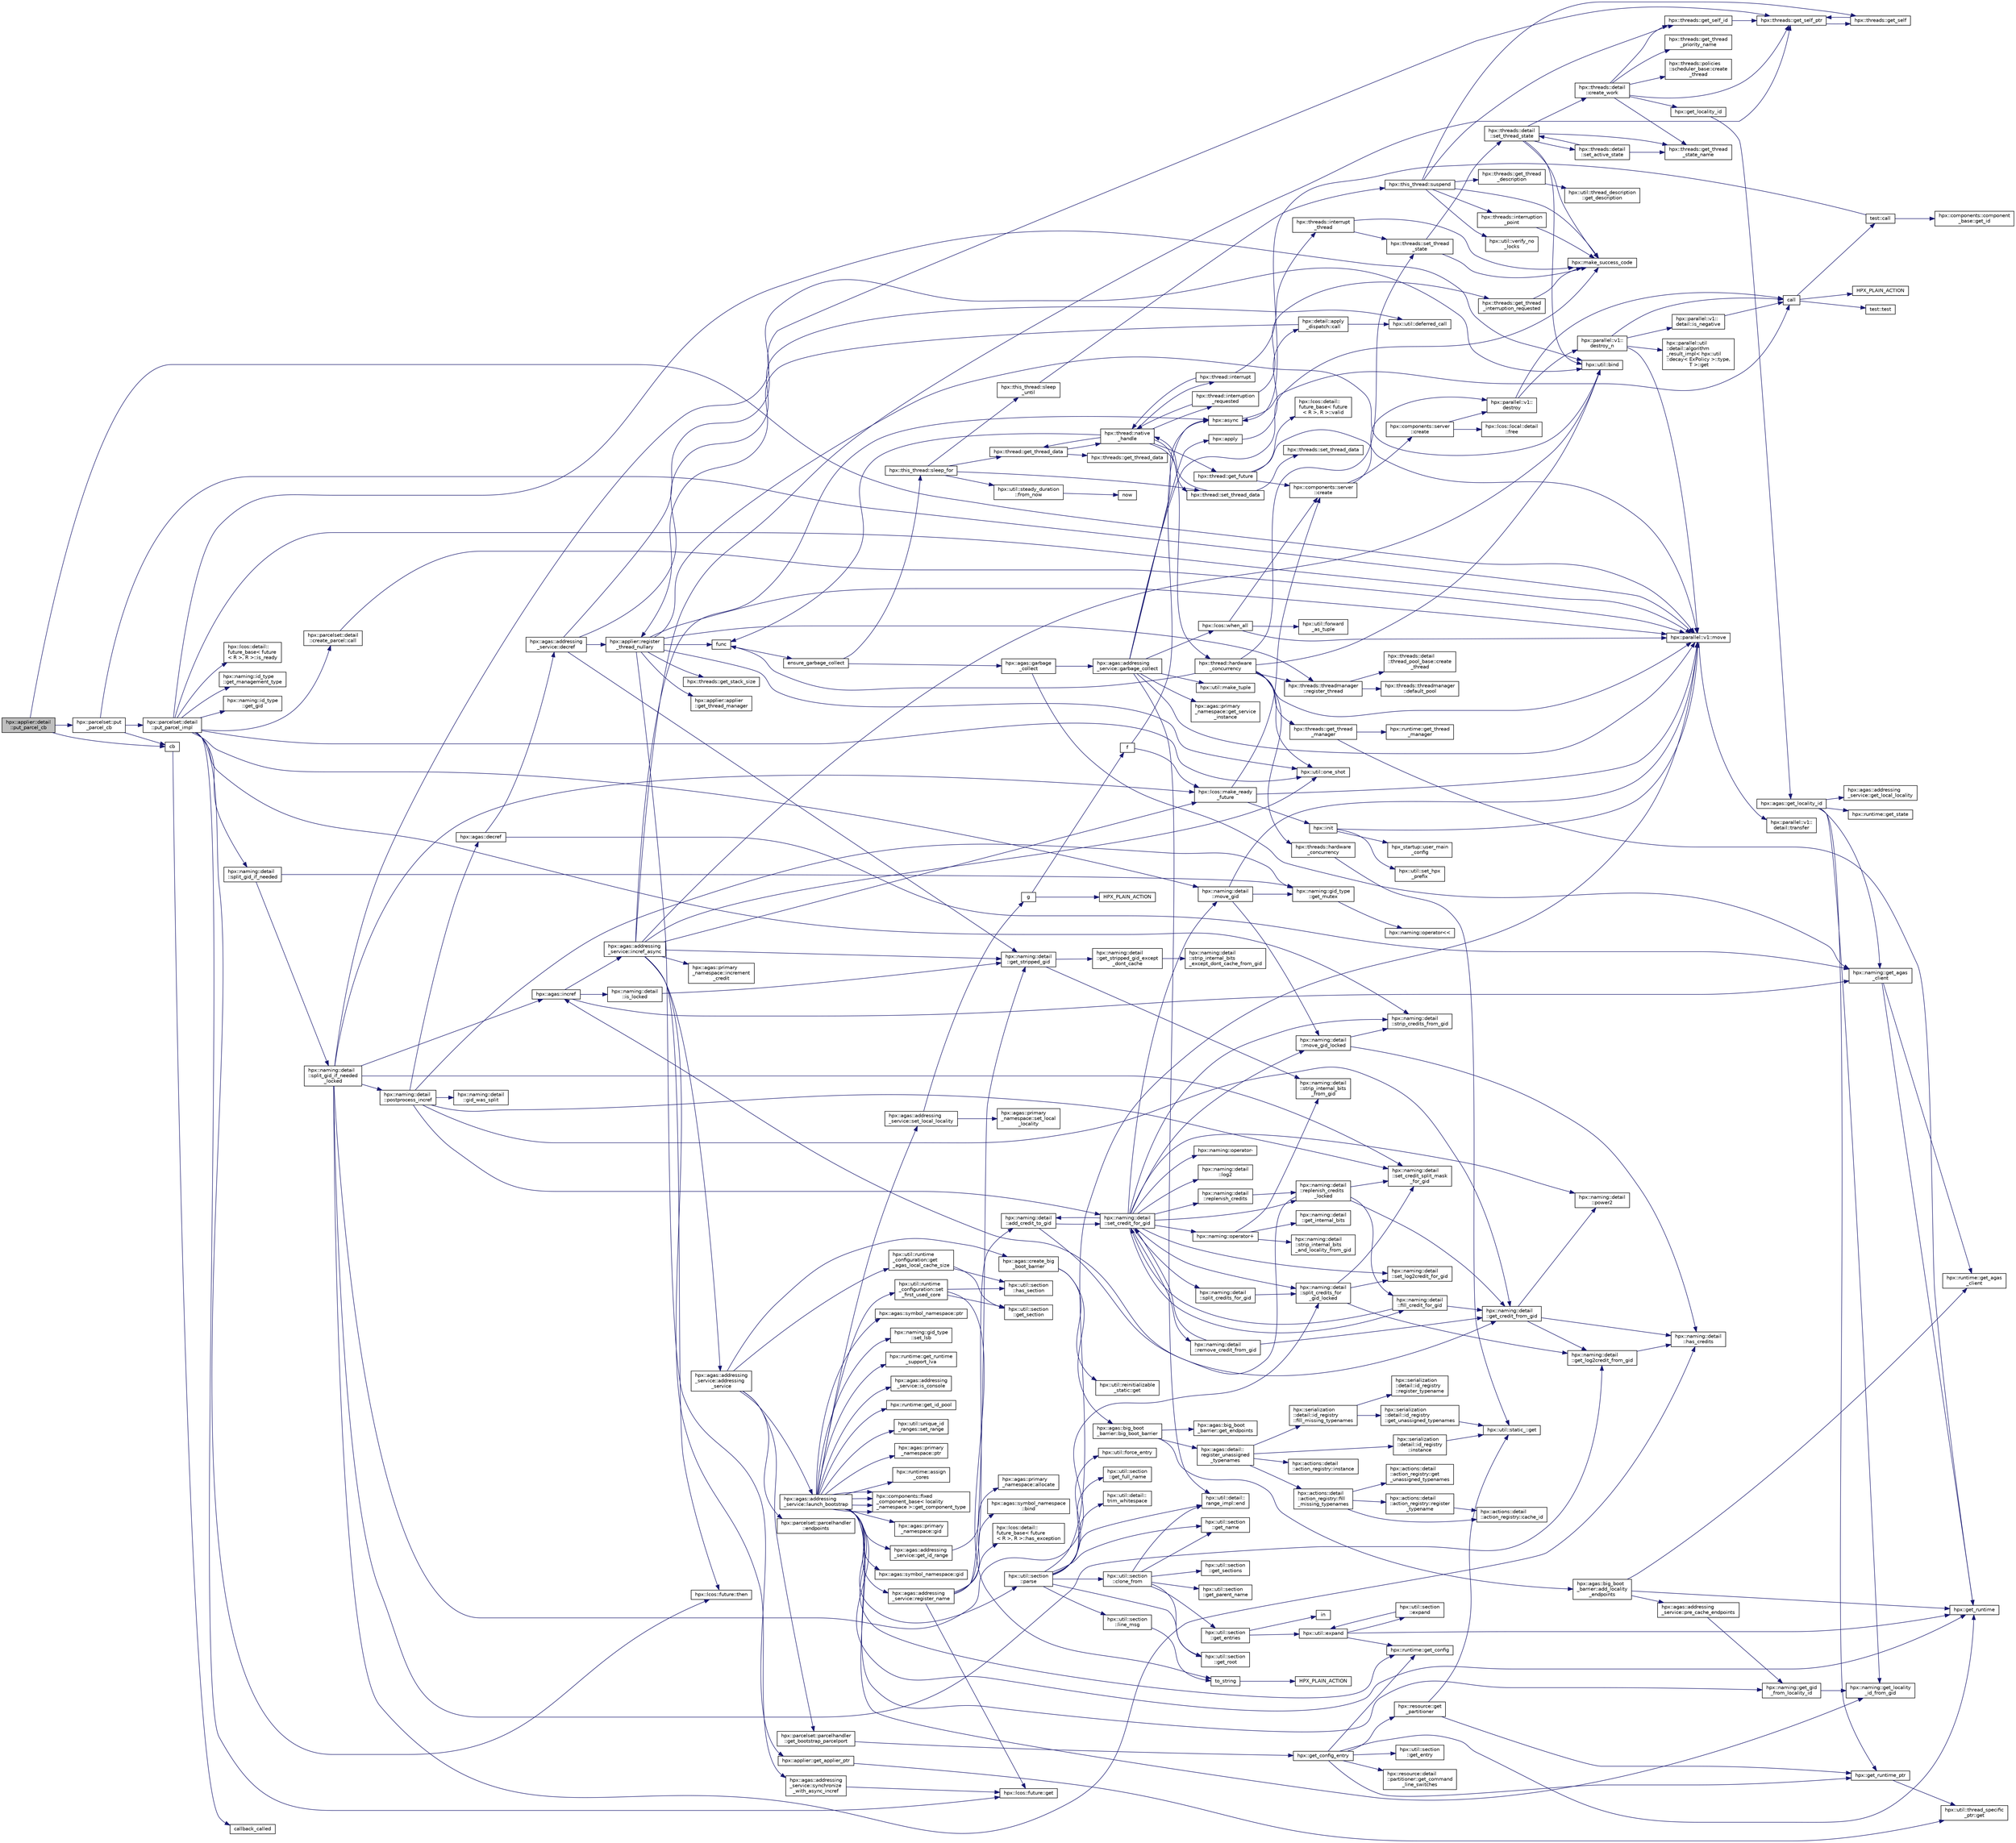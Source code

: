 digraph "hpx::applier::detail::put_parcel_cb"
{
  edge [fontname="Helvetica",fontsize="10",labelfontname="Helvetica",labelfontsize="10"];
  node [fontname="Helvetica",fontsize="10",shape=record];
  rankdir="LR";
  Node733 [label="hpx::applier::detail\l::put_parcel_cb",height=0.2,width=0.4,color="black", fillcolor="grey75", style="filled", fontcolor="black"];
  Node733 -> Node734 [color="midnightblue",fontsize="10",style="solid",fontname="Helvetica"];
  Node734 [label="hpx::parcelset::put\l_parcel_cb",height=0.2,width=0.4,color="black", fillcolor="white", style="filled",URL="$d4/d41/namespacehpx_1_1parcelset.html#a44a60f48094a44cbb7f52b7807dc56ff"];
  Node734 -> Node735 [color="midnightblue",fontsize="10",style="solid",fontname="Helvetica"];
  Node735 [label="hpx::parcelset::detail\l::put_parcel_impl",height=0.2,width=0.4,color="black", fillcolor="white", style="filled",URL="$dc/d4e/namespacehpx_1_1parcelset_1_1detail.html#a0dfe29365976960c7f5db6388e8ce603"];
  Node735 -> Node736 [color="midnightblue",fontsize="10",style="solid",fontname="Helvetica"];
  Node736 [label="hpx::naming::id_type\l::get_management_type",height=0.2,width=0.4,color="black", fillcolor="white", style="filled",URL="$db/dee/structhpx_1_1naming_1_1id__type.html#a84fabf15e9dc17e27f7e58c8a4d05cff"];
  Node735 -> Node737 [color="midnightblue",fontsize="10",style="solid",fontname="Helvetica"];
  Node737 [label="hpx::naming::id_type\l::get_gid",height=0.2,width=0.4,color="black", fillcolor="white", style="filled",URL="$db/dee/structhpx_1_1naming_1_1id__type.html#a0375af42ca6b0ff79e627d91bfae571b"];
  Node735 -> Node738 [color="midnightblue",fontsize="10",style="solid",fontname="Helvetica"];
  Node738 [label="hpx::naming::detail\l::strip_credits_from_gid",height=0.2,width=0.4,color="black", fillcolor="white", style="filled",URL="$d5/d18/namespacehpx_1_1naming_1_1detail.html#a422b12b60e5f7844b224dd68cf8cae8e"];
  Node735 -> Node739 [color="midnightblue",fontsize="10",style="solid",fontname="Helvetica"];
  Node739 [label="hpx::parcelset::detail\l::create_parcel::call",height=0.2,width=0.4,color="black", fillcolor="white", style="filled",URL="$d1/d78/structhpx_1_1parcelset_1_1detail_1_1create__parcel.html#a62b65942f923f68ecf7217b8d48c1157"];
  Node739 -> Node740 [color="midnightblue",fontsize="10",style="solid",fontname="Helvetica"];
  Node740 [label="hpx::parallel::v1::move",height=0.2,width=0.4,color="black", fillcolor="white", style="filled",URL="$db/db9/namespacehpx_1_1parallel_1_1v1.html#aa7c4ede081ce786c9d1eb1adff495cfc"];
  Node740 -> Node741 [color="midnightblue",fontsize="10",style="solid",fontname="Helvetica"];
  Node741 [label="hpx::parallel::v1::\ldetail::transfer",height=0.2,width=0.4,color="black", fillcolor="white", style="filled",URL="$d2/ddd/namespacehpx_1_1parallel_1_1v1_1_1detail.html#ab1b56a05e1885ca7cc7ffa1804dd2f3c"];
  Node735 -> Node740 [color="midnightblue",fontsize="10",style="solid",fontname="Helvetica"];
  Node735 -> Node742 [color="midnightblue",fontsize="10",style="solid",fontname="Helvetica"];
  Node742 [label="hpx::naming::detail\l::move_gid",height=0.2,width=0.4,color="black", fillcolor="white", style="filled",URL="$d5/d18/namespacehpx_1_1naming_1_1detail.html#aade6b5eb4f9361377b0a427cd8bffdca"];
  Node742 -> Node743 [color="midnightblue",fontsize="10",style="solid",fontname="Helvetica"];
  Node743 [label="hpx::naming::gid_type\l::get_mutex",height=0.2,width=0.4,color="black", fillcolor="white", style="filled",URL="$d3/d67/structhpx_1_1naming_1_1gid__type.html#a25f1f7d247b4ec6e77e577400bbbc18f"];
  Node743 -> Node744 [color="midnightblue",fontsize="10",style="solid",fontname="Helvetica"];
  Node744 [label="hpx::naming::operator\<\<",height=0.2,width=0.4,color="black", fillcolor="white", style="filled",URL="$d4/dc9/namespacehpx_1_1naming.html#ad9103d927583be9fcc218e045ad2a6e6"];
  Node742 -> Node745 [color="midnightblue",fontsize="10",style="solid",fontname="Helvetica"];
  Node745 [label="hpx::naming::detail\l::move_gid_locked",height=0.2,width=0.4,color="black", fillcolor="white", style="filled",URL="$d5/d18/namespacehpx_1_1naming_1_1detail.html#ade50f3a7ea7970594a107017d9781f45"];
  Node745 -> Node746 [color="midnightblue",fontsize="10",style="solid",fontname="Helvetica"];
  Node746 [label="hpx::naming::detail\l::has_credits",height=0.2,width=0.4,color="black", fillcolor="white", style="filled",URL="$d5/d18/namespacehpx_1_1naming_1_1detail.html#afb823cf706d95f298c25af22fe39653b"];
  Node745 -> Node738 [color="midnightblue",fontsize="10",style="solid",fontname="Helvetica"];
  Node742 -> Node740 [color="midnightblue",fontsize="10",style="solid",fontname="Helvetica"];
  Node735 -> Node747 [color="midnightblue",fontsize="10",style="solid",fontname="Helvetica"];
  Node747 [label="hpx::naming::detail\l::split_gid_if_needed",height=0.2,width=0.4,color="black", fillcolor="white", style="filled",URL="$d5/d18/namespacehpx_1_1naming_1_1detail.html#a106949fcb9087fb6bdca67d048d6568f"];
  Node747 -> Node743 [color="midnightblue",fontsize="10",style="solid",fontname="Helvetica"];
  Node747 -> Node748 [color="midnightblue",fontsize="10",style="solid",fontname="Helvetica"];
  Node748 [label="hpx::naming::detail\l::split_gid_if_needed\l_locked",height=0.2,width=0.4,color="black", fillcolor="white", style="filled",URL="$d5/d18/namespacehpx_1_1naming_1_1detail.html#a8a41d874bb719f702a76d483293d9d56"];
  Node748 -> Node746 [color="midnightblue",fontsize="10",style="solid",fontname="Helvetica"];
  Node748 -> Node749 [color="midnightblue",fontsize="10",style="solid",fontname="Helvetica"];
  Node749 [label="hpx::naming::detail\l::get_log2credit_from_gid",height=0.2,width=0.4,color="black", fillcolor="white", style="filled",URL="$d5/d18/namespacehpx_1_1naming_1_1detail.html#a65b5a75f9576e0c15d372d20f0ed37d0"];
  Node749 -> Node746 [color="midnightblue",fontsize="10",style="solid",fontname="Helvetica"];
  Node748 -> Node750 [color="midnightblue",fontsize="10",style="solid",fontname="Helvetica"];
  Node750 [label="hpx::naming::detail\l::set_credit_split_mask\l_for_gid",height=0.2,width=0.4,color="black", fillcolor="white", style="filled",URL="$d5/d18/namespacehpx_1_1naming_1_1detail.html#a514fb4fd603d267bd438c27ea2fb1e7d"];
  Node748 -> Node751 [color="midnightblue",fontsize="10",style="solid",fontname="Helvetica"];
  Node751 [label="hpx::agas::incref",height=0.2,width=0.4,color="black", fillcolor="white", style="filled",URL="$dc/d54/namespacehpx_1_1agas.html#aad81d2ea721c1a5692e243ef07bf164f"];
  Node751 -> Node752 [color="midnightblue",fontsize="10",style="solid",fontname="Helvetica"];
  Node752 [label="hpx::naming::detail\l::is_locked",height=0.2,width=0.4,color="black", fillcolor="white", style="filled",URL="$d5/d18/namespacehpx_1_1naming_1_1detail.html#a721ab5a11bd11a37b0c905ea3fe0a6d7"];
  Node752 -> Node753 [color="midnightblue",fontsize="10",style="solid",fontname="Helvetica"];
  Node753 [label="hpx::naming::detail\l::get_stripped_gid",height=0.2,width=0.4,color="black", fillcolor="white", style="filled",URL="$d5/d18/namespacehpx_1_1naming_1_1detail.html#ad3a849cb7ebd5dccf9aefadccc21dd89"];
  Node753 -> Node754 [color="midnightblue",fontsize="10",style="solid",fontname="Helvetica"];
  Node754 [label="hpx::naming::detail\l::strip_internal_bits\l_from_gid",height=0.2,width=0.4,color="black", fillcolor="white", style="filled",URL="$d5/d18/namespacehpx_1_1naming_1_1detail.html#a95cca4d4bc82a9da3e804b225b03dfaf"];
  Node753 -> Node755 [color="midnightblue",fontsize="10",style="solid",fontname="Helvetica"];
  Node755 [label="hpx::naming::detail\l::get_stripped_gid_except\l_dont_cache",height=0.2,width=0.4,color="black", fillcolor="white", style="filled",URL="$d5/d18/namespacehpx_1_1naming_1_1detail.html#a1ab848588112d0f7fac377a15692c9cc"];
  Node755 -> Node756 [color="midnightblue",fontsize="10",style="solid",fontname="Helvetica"];
  Node756 [label="hpx::naming::detail\l::strip_internal_bits\l_except_dont_cache_from_gid",height=0.2,width=0.4,color="black", fillcolor="white", style="filled",URL="$d5/d18/namespacehpx_1_1naming_1_1detail.html#aabeb51a92376c6bfb9cf31bf9ff0c4cc"];
  Node751 -> Node757 [color="midnightblue",fontsize="10",style="solid",fontname="Helvetica"];
  Node757 [label="hpx::naming::get_agas\l_client",height=0.2,width=0.4,color="black", fillcolor="white", style="filled",URL="$d4/dc9/namespacehpx_1_1naming.html#a0408fffd5d34b620712a801b0ae3b032"];
  Node757 -> Node758 [color="midnightblue",fontsize="10",style="solid",fontname="Helvetica"];
  Node758 [label="hpx::get_runtime",height=0.2,width=0.4,color="black", fillcolor="white", style="filled",URL="$d8/d83/namespacehpx.html#aef902cc6c7dd3b9fbadf34d1e850a070"];
  Node757 -> Node759 [color="midnightblue",fontsize="10",style="solid",fontname="Helvetica"];
  Node759 [label="hpx::runtime::get_agas\l_client",height=0.2,width=0.4,color="black", fillcolor="white", style="filled",URL="$d0/d7b/classhpx_1_1runtime.html#aeb5dddd30d6b9861669af8ad44d1a96a"];
  Node751 -> Node760 [color="midnightblue",fontsize="10",style="solid",fontname="Helvetica"];
  Node760 [label="hpx::agas::addressing\l_service::incref_async",height=0.2,width=0.4,color="black", fillcolor="white", style="filled",URL="$db/d58/structhpx_1_1agas_1_1addressing__service.html#adae9df2634cf648f129f203c3678c1c1",tooltip="Increment the global reference count for the given id. "];
  Node760 -> Node753 [color="midnightblue",fontsize="10",style="solid",fontname="Helvetica"];
  Node760 -> Node761 [color="midnightblue",fontsize="10",style="solid",fontname="Helvetica"];
  Node761 [label="hpx::threads::get_self_ptr",height=0.2,width=0.4,color="black", fillcolor="white", style="filled",URL="$d7/d28/namespacehpx_1_1threads.html#a22877ae347ad884cde3a51397dad6c53"];
  Node761 -> Node762 [color="midnightblue",fontsize="10",style="solid",fontname="Helvetica"];
  Node762 [label="hpx::threads::get_self",height=0.2,width=0.4,color="black", fillcolor="white", style="filled",URL="$d7/d28/namespacehpx_1_1threads.html#a07daf4d6d29233f20d66d41ab7b5b8e8"];
  Node762 -> Node761 [color="midnightblue",fontsize="10",style="solid",fontname="Helvetica"];
  Node760 -> Node763 [color="midnightblue",fontsize="10",style="solid",fontname="Helvetica"];
  Node763 [label="hpx::agas::addressing\l_service::addressing\l_service",height=0.2,width=0.4,color="black", fillcolor="white", style="filled",URL="$db/d58/structhpx_1_1agas_1_1addressing__service.html#a4cd885b12c530009f44f7372c197d54f"];
  Node763 -> Node764 [color="midnightblue",fontsize="10",style="solid",fontname="Helvetica"];
  Node764 [label="hpx::util::runtime\l_configuration::get\l_agas_local_cache_size",height=0.2,width=0.4,color="black", fillcolor="white", style="filled",URL="$d8/d70/classhpx_1_1util_1_1runtime__configuration.html#a5fc409d10bc5e063fde7992fb2d8eefe"];
  Node764 -> Node765 [color="midnightblue",fontsize="10",style="solid",fontname="Helvetica"];
  Node765 [label="hpx::util::section\l::has_section",height=0.2,width=0.4,color="black", fillcolor="white", style="filled",URL="$dd/de4/classhpx_1_1util_1_1section.html#a2ef0091925e5c2e3fda235bff644cdb4"];
  Node764 -> Node766 [color="midnightblue",fontsize="10",style="solid",fontname="Helvetica"];
  Node766 [label="hpx::util::section\l::get_section",height=0.2,width=0.4,color="black", fillcolor="white", style="filled",URL="$dd/de4/classhpx_1_1util_1_1section.html#a3506cc01fb5453b2176f4747352c5517"];
  Node763 -> Node767 [color="midnightblue",fontsize="10",style="solid",fontname="Helvetica"];
  Node767 [label="hpx::parcelset::parcelhandler\l::get_bootstrap_parcelport",height=0.2,width=0.4,color="black", fillcolor="white", style="filled",URL="$d4/d2f/classhpx_1_1parcelset_1_1parcelhandler.html#aac412291f000080f2496f288b97b7859"];
  Node767 -> Node768 [color="midnightblue",fontsize="10",style="solid",fontname="Helvetica"];
  Node768 [label="hpx::get_config_entry",height=0.2,width=0.4,color="black", fillcolor="white", style="filled",URL="$d8/d83/namespacehpx.html#a097240e6744bc8905f708932da401835",tooltip="Retrieve the string value of a configuration entry given by key. "];
  Node768 -> Node769 [color="midnightblue",fontsize="10",style="solid",fontname="Helvetica"];
  Node769 [label="hpx::get_runtime_ptr",height=0.2,width=0.4,color="black", fillcolor="white", style="filled",URL="$d8/d83/namespacehpx.html#af29daf2bb3e01b4d6495a1742b6cce64"];
  Node769 -> Node770 [color="midnightblue",fontsize="10",style="solid",fontname="Helvetica"];
  Node770 [label="hpx::util::thread_specific\l_ptr::get",height=0.2,width=0.4,color="black", fillcolor="white", style="filled",URL="$d4/d4c/structhpx_1_1util_1_1thread__specific__ptr.html#a3b27d8520710478aa41d1f74206bdba9"];
  Node768 -> Node758 [color="midnightblue",fontsize="10",style="solid",fontname="Helvetica"];
  Node768 -> Node771 [color="midnightblue",fontsize="10",style="solid",fontname="Helvetica"];
  Node771 [label="hpx::runtime::get_config",height=0.2,width=0.4,color="black", fillcolor="white", style="filled",URL="$d0/d7b/classhpx_1_1runtime.html#a0bfe0241e54b1fe1dd4ec181d944de43",tooltip="access configuration information "];
  Node768 -> Node772 [color="midnightblue",fontsize="10",style="solid",fontname="Helvetica"];
  Node772 [label="hpx::util::section\l::get_entry",height=0.2,width=0.4,color="black", fillcolor="white", style="filled",URL="$dd/de4/classhpx_1_1util_1_1section.html#a02ac2ca2a4490347405dec03df46af88"];
  Node768 -> Node773 [color="midnightblue",fontsize="10",style="solid",fontname="Helvetica"];
  Node773 [label="hpx::resource::get\l_partitioner",height=0.2,width=0.4,color="black", fillcolor="white", style="filled",URL="$dd/da5/namespacehpx_1_1resource.html#af91354c369d9a22a00581d6b6da7d0ee"];
  Node773 -> Node774 [color="midnightblue",fontsize="10",style="solid",fontname="Helvetica"];
  Node774 [label="hpx::util::static_::get",height=0.2,width=0.4,color="black", fillcolor="white", style="filled",URL="$d3/dbb/structhpx_1_1util_1_1static__.html#a2967c633948a3bf17a3b5405ef5a8318"];
  Node773 -> Node769 [color="midnightblue",fontsize="10",style="solid",fontname="Helvetica"];
  Node768 -> Node775 [color="midnightblue",fontsize="10",style="solid",fontname="Helvetica"];
  Node775 [label="hpx::resource::detail\l::partitioner::get_command\l_line_switches",height=0.2,width=0.4,color="black", fillcolor="white", style="filled",URL="$d0/dab/classhpx_1_1resource_1_1detail_1_1partitioner.html#a16fe01dd59b2c89bd556788b5713522e"];
  Node763 -> Node776 [color="midnightblue",fontsize="10",style="solid",fontname="Helvetica"];
  Node776 [label="hpx::agas::create_big\l_boot_barrier",height=0.2,width=0.4,color="black", fillcolor="white", style="filled",URL="$dc/d54/namespacehpx_1_1agas.html#a272f64deb448ea9613501a5b3458a57f"];
  Node776 -> Node777 [color="midnightblue",fontsize="10",style="solid",fontname="Helvetica"];
  Node777 [label="hpx::util::reinitializable\l_static::get",height=0.2,width=0.4,color="black", fillcolor="white", style="filled",URL="$d2/db7/structhpx_1_1util_1_1reinitializable__static.html#a2c616d22a193ed9d3b0b58d4203b3809"];
  Node776 -> Node778 [color="midnightblue",fontsize="10",style="solid",fontname="Helvetica"];
  Node778 [label="hpx::agas::big_boot\l_barrier::big_boot_barrier",height=0.2,width=0.4,color="black", fillcolor="white", style="filled",URL="$d8/db6/structhpx_1_1agas_1_1big__boot__barrier.html#ab00f39b77e1ae054dddeab796ac49a07"];
  Node778 -> Node779 [color="midnightblue",fontsize="10",style="solid",fontname="Helvetica"];
  Node779 [label="hpx::agas::detail::\lregister_unassigned\l_typenames",height=0.2,width=0.4,color="black", fillcolor="white", style="filled",URL="$dd/dd0/namespacehpx_1_1agas_1_1detail.html#a69a4d9fbe321b26f2eeeacaae98c05bb"];
  Node779 -> Node780 [color="midnightblue",fontsize="10",style="solid",fontname="Helvetica"];
  Node780 [label="hpx::serialization\l::detail::id_registry\l::instance",height=0.2,width=0.4,color="black", fillcolor="white", style="filled",URL="$dc/d9a/classhpx_1_1serialization_1_1detail_1_1id__registry.html#ab5118609f28337b2a71e7ac63399a2dc"];
  Node780 -> Node774 [color="midnightblue",fontsize="10",style="solid",fontname="Helvetica"];
  Node779 -> Node781 [color="midnightblue",fontsize="10",style="solid",fontname="Helvetica"];
  Node781 [label="hpx::serialization\l::detail::id_registry\l::fill_missing_typenames",height=0.2,width=0.4,color="black", fillcolor="white", style="filled",URL="$dc/d9a/classhpx_1_1serialization_1_1detail_1_1id__registry.html#a80cd98a900de5a5347cf51ab710ed1be"];
  Node781 -> Node782 [color="midnightblue",fontsize="10",style="solid",fontname="Helvetica"];
  Node782 [label="hpx::serialization\l::detail::id_registry\l::get_unassigned_typenames",height=0.2,width=0.4,color="black", fillcolor="white", style="filled",URL="$dc/d9a/classhpx_1_1serialization_1_1detail_1_1id__registry.html#a667f38001517e0031e3421b1f6719baf"];
  Node782 -> Node774 [color="midnightblue",fontsize="10",style="solid",fontname="Helvetica"];
  Node781 -> Node783 [color="midnightblue",fontsize="10",style="solid",fontname="Helvetica"];
  Node783 [label="hpx::serialization\l::detail::id_registry\l::register_typename",height=0.2,width=0.4,color="black", fillcolor="white", style="filled",URL="$dc/d9a/classhpx_1_1serialization_1_1detail_1_1id__registry.html#a3ecf46288bd104ca800605842a269fd6"];
  Node779 -> Node784 [color="midnightblue",fontsize="10",style="solid",fontname="Helvetica"];
  Node784 [label="hpx::actions::detail\l::action_registry::instance",height=0.2,width=0.4,color="black", fillcolor="white", style="filled",URL="$d6/d07/structhpx_1_1actions_1_1detail_1_1action__registry.html#a4d8a8074f8a91fdc5a62e8067ef6472c"];
  Node779 -> Node785 [color="midnightblue",fontsize="10",style="solid",fontname="Helvetica"];
  Node785 [label="hpx::actions::detail\l::action_registry::fill\l_missing_typenames",height=0.2,width=0.4,color="black", fillcolor="white", style="filled",URL="$d6/d07/structhpx_1_1actions_1_1detail_1_1action__registry.html#ad0b2659af6636d76d4b39d64eac81e3c"];
  Node785 -> Node786 [color="midnightblue",fontsize="10",style="solid",fontname="Helvetica"];
  Node786 [label="hpx::actions::detail\l::action_registry::get\l_unassigned_typenames",height=0.2,width=0.4,color="black", fillcolor="white", style="filled",URL="$d6/d07/structhpx_1_1actions_1_1detail_1_1action__registry.html#a5216619c74ba5ee2d7a82626fe3f42cd"];
  Node785 -> Node787 [color="midnightblue",fontsize="10",style="solid",fontname="Helvetica"];
  Node787 [label="hpx::actions::detail\l::action_registry::register\l_typename",height=0.2,width=0.4,color="black", fillcolor="white", style="filled",URL="$d6/d07/structhpx_1_1actions_1_1detail_1_1action__registry.html#a7352d14b8ad4d97a880c8ff247f0e04a"];
  Node787 -> Node788 [color="midnightblue",fontsize="10",style="solid",fontname="Helvetica"];
  Node788 [label="hpx::actions::detail\l::action_registry::cache_id",height=0.2,width=0.4,color="black", fillcolor="white", style="filled",URL="$d6/d07/structhpx_1_1actions_1_1detail_1_1action__registry.html#a241539d91aa05a0cb41e6949b4f7ffb6"];
  Node785 -> Node788 [color="midnightblue",fontsize="10",style="solid",fontname="Helvetica"];
  Node778 -> Node789 [color="midnightblue",fontsize="10",style="solid",fontname="Helvetica"];
  Node789 [label="hpx::agas::big_boot\l_barrier::add_locality\l_endpoints",height=0.2,width=0.4,color="black", fillcolor="white", style="filled",URL="$d8/db6/structhpx_1_1agas_1_1big__boot__barrier.html#aedb4d5066f5ee188b4b2e7476bde8f35"];
  Node789 -> Node758 [color="midnightblue",fontsize="10",style="solid",fontname="Helvetica"];
  Node789 -> Node759 [color="midnightblue",fontsize="10",style="solid",fontname="Helvetica"];
  Node789 -> Node790 [color="midnightblue",fontsize="10",style="solid",fontname="Helvetica"];
  Node790 [label="hpx::agas::addressing\l_service::pre_cache_endpoints",height=0.2,width=0.4,color="black", fillcolor="white", style="filled",URL="$db/d58/structhpx_1_1agas_1_1addressing__service.html#a9384e7f70c49705ea11e55718c144ee4"];
  Node790 -> Node791 [color="midnightblue",fontsize="10",style="solid",fontname="Helvetica"];
  Node791 [label="hpx::naming::get_gid\l_from_locality_id",height=0.2,width=0.4,color="black", fillcolor="white", style="filled",URL="$d4/dc9/namespacehpx_1_1naming.html#ae50a3ecdb5854b6a25a556ebc9830541"];
  Node791 -> Node792 [color="midnightblue",fontsize="10",style="solid",fontname="Helvetica"];
  Node792 [label="hpx::naming::get_locality\l_id_from_gid",height=0.2,width=0.4,color="black", fillcolor="white", style="filled",URL="$d4/dc9/namespacehpx_1_1naming.html#a7fd43037784560bd04fda9b49e33529f"];
  Node778 -> Node793 [color="midnightblue",fontsize="10",style="solid",fontname="Helvetica"];
  Node793 [label="hpx::agas::big_boot\l_barrier::get_endpoints",height=0.2,width=0.4,color="black", fillcolor="white", style="filled",URL="$d8/db6/structhpx_1_1agas_1_1big__boot__barrier.html#a019606b912a47e77062cd7de28adb428"];
  Node763 -> Node794 [color="midnightblue",fontsize="10",style="solid",fontname="Helvetica"];
  Node794 [label="hpx::parcelset::parcelhandler\l::endpoints",height=0.2,width=0.4,color="black", fillcolor="white", style="filled",URL="$d4/d2f/classhpx_1_1parcelset_1_1parcelhandler.html#a7a79973ee047c9a655e7517b89d78558",tooltip="return the endpoints associated with this parcelhandler "];
  Node763 -> Node795 [color="midnightblue",fontsize="10",style="solid",fontname="Helvetica"];
  Node795 [label="hpx::agas::addressing\l_service::launch_bootstrap",height=0.2,width=0.4,color="black", fillcolor="white", style="filled",URL="$db/d58/structhpx_1_1agas_1_1addressing__service.html#a664380be3597d3ca31677b2ae5800e76"];
  Node795 -> Node796 [color="midnightblue",fontsize="10",style="solid",fontname="Helvetica"];
  Node796 [label="hpx::agas::primary\l_namespace::ptr",height=0.2,width=0.4,color="black", fillcolor="white", style="filled",URL="$d1/d43/structhpx_1_1agas_1_1primary__namespace.html#a977601f2c79f10b3aef3db56fb3aad0d"];
  Node795 -> Node758 [color="midnightblue",fontsize="10",style="solid",fontname="Helvetica"];
  Node795 -> Node791 [color="midnightblue",fontsize="10",style="solid",fontname="Helvetica"];
  Node795 -> Node797 [color="midnightblue",fontsize="10",style="solid",fontname="Helvetica"];
  Node797 [label="hpx::agas::addressing\l_service::set_local_locality",height=0.2,width=0.4,color="black", fillcolor="white", style="filled",URL="$db/d58/structhpx_1_1agas_1_1addressing__service.html#a262a9982f31caacd5c605b643f2cc081"];
  Node797 -> Node798 [color="midnightblue",fontsize="10",style="solid",fontname="Helvetica"];
  Node798 [label="g",height=0.2,width=0.4,color="black", fillcolor="white", style="filled",URL="$da/d17/cxx11__noexcept_8cpp.html#a96f5ebe659f57f5faa7343c54f8ea39a"];
  Node798 -> Node799 [color="midnightblue",fontsize="10",style="solid",fontname="Helvetica"];
  Node799 [label="f",height=0.2,width=0.4,color="black", fillcolor="white", style="filled",URL="$d4/d13/async__unwrap__1037_8cpp.html#a02a6b0b4f77af9f69a841dc8262b0cd0"];
  Node799 -> Node800 [color="midnightblue",fontsize="10",style="solid",fontname="Helvetica"];
  Node800 [label="hpx::async",height=0.2,width=0.4,color="black", fillcolor="white", style="filled",URL="$d8/d83/namespacehpx.html#acb7d8e37b73b823956ce144f9a57eaa4"];
  Node800 -> Node801 [color="midnightblue",fontsize="10",style="solid",fontname="Helvetica"];
  Node801 [label="call",height=0.2,width=0.4,color="black", fillcolor="white", style="filled",URL="$d2/d67/promise__1620_8cpp.html#a58357f0b82bc761e1d0b9091ed563a70"];
  Node801 -> Node802 [color="midnightblue",fontsize="10",style="solid",fontname="Helvetica"];
  Node802 [label="test::test",height=0.2,width=0.4,color="black", fillcolor="white", style="filled",URL="$d8/d89/structtest.html#ab42d5ece712d716b04cb3f686f297a26"];
  Node801 -> Node803 [color="midnightblue",fontsize="10",style="solid",fontname="Helvetica"];
  Node803 [label="HPX_PLAIN_ACTION",height=0.2,width=0.4,color="black", fillcolor="white", style="filled",URL="$d2/d67/promise__1620_8cpp.html#ab96aab827a4b1fcaf66cfe0ba83fef23"];
  Node801 -> Node804 [color="midnightblue",fontsize="10",style="solid",fontname="Helvetica"];
  Node804 [label="test::call",height=0.2,width=0.4,color="black", fillcolor="white", style="filled",URL="$d8/d89/structtest.html#aeb29e7ed6518b9426ccf1344c52620ae"];
  Node804 -> Node800 [color="midnightblue",fontsize="10",style="solid",fontname="Helvetica"];
  Node804 -> Node805 [color="midnightblue",fontsize="10",style="solid",fontname="Helvetica"];
  Node805 [label="hpx::components::component\l_base::get_id",height=0.2,width=0.4,color="black", fillcolor="white", style="filled",URL="$d2/de6/classhpx_1_1components_1_1component__base.html#a4c8fd93514039bdf01c48d66d82b19cd"];
  Node799 -> Node806 [color="midnightblue",fontsize="10",style="solid",fontname="Helvetica"];
  Node806 [label="hpx::lcos::make_ready\l_future",height=0.2,width=0.4,color="black", fillcolor="white", style="filled",URL="$d2/dc9/namespacehpx_1_1lcos.html#a42997564ddfde91d475b8a2cea8f53e4"];
  Node806 -> Node807 [color="midnightblue",fontsize="10",style="solid",fontname="Helvetica"];
  Node807 [label="hpx::init",height=0.2,width=0.4,color="black", fillcolor="white", style="filled",URL="$d8/d83/namespacehpx.html#a3c694ea960b47c56b33351ba16e3d76b",tooltip="Main entry point for launching the HPX runtime system. "];
  Node807 -> Node808 [color="midnightblue",fontsize="10",style="solid",fontname="Helvetica"];
  Node808 [label="hpx::util::set_hpx\l_prefix",height=0.2,width=0.4,color="black", fillcolor="white", style="filled",URL="$df/dad/namespacehpx_1_1util.html#ae40a23c1ba0a48d9304dcf717a95793e"];
  Node807 -> Node809 [color="midnightblue",fontsize="10",style="solid",fontname="Helvetica"];
  Node809 [label="hpx_startup::user_main\l_config",height=0.2,width=0.4,color="black", fillcolor="white", style="filled",URL="$d3/dd2/namespacehpx__startup.html#aaac571d88bd3912a4225a23eb3261637"];
  Node807 -> Node740 [color="midnightblue",fontsize="10",style="solid",fontname="Helvetica"];
  Node806 -> Node810 [color="midnightblue",fontsize="10",style="solid",fontname="Helvetica"];
  Node810 [label="hpx::components::server\l::create",height=0.2,width=0.4,color="black", fillcolor="white", style="filled",URL="$d2/da2/namespacehpx_1_1components_1_1server.html#ac776c89f3d68ceb910e8cee9fa937ab4",tooltip="Create arrays of components using their default constructor. "];
  Node810 -> Node811 [color="midnightblue",fontsize="10",style="solid",fontname="Helvetica"];
  Node811 [label="hpx::components::server\l::create",height=0.2,width=0.4,color="black", fillcolor="white", style="filled",URL="$d2/da2/namespacehpx_1_1components_1_1server.html#a77d26de181c97b444565e230577981bd"];
  Node811 -> Node812 [color="midnightblue",fontsize="10",style="solid",fontname="Helvetica"];
  Node812 [label="hpx::lcos::local::detail\l::free",height=0.2,width=0.4,color="black", fillcolor="white", style="filled",URL="$d4/dcb/namespacehpx_1_1lcos_1_1local_1_1detail.html#a55a940f019734e9bb045dc123cd80e48"];
  Node811 -> Node813 [color="midnightblue",fontsize="10",style="solid",fontname="Helvetica"];
  Node813 [label="hpx::parallel::v1::\ldestroy",height=0.2,width=0.4,color="black", fillcolor="white", style="filled",URL="$db/db9/namespacehpx_1_1parallel_1_1v1.html#acf303558375048e8a7cc9a2c2e09477f"];
  Node813 -> Node801 [color="midnightblue",fontsize="10",style="solid",fontname="Helvetica"];
  Node813 -> Node814 [color="midnightblue",fontsize="10",style="solid",fontname="Helvetica"];
  Node814 [label="hpx::parallel::v1::\ldestroy_n",height=0.2,width=0.4,color="black", fillcolor="white", style="filled",URL="$db/db9/namespacehpx_1_1parallel_1_1v1.html#a71d0691132a300690163f5636bcd5bd3"];
  Node814 -> Node815 [color="midnightblue",fontsize="10",style="solid",fontname="Helvetica"];
  Node815 [label="hpx::parallel::v1::\ldetail::is_negative",height=0.2,width=0.4,color="black", fillcolor="white", style="filled",URL="$d2/ddd/namespacehpx_1_1parallel_1_1v1_1_1detail.html#adf2e40fc4b20ad0fd442ee3118a4d527"];
  Node815 -> Node801 [color="midnightblue",fontsize="10",style="solid",fontname="Helvetica"];
  Node814 -> Node816 [color="midnightblue",fontsize="10",style="solid",fontname="Helvetica"];
  Node816 [label="hpx::parallel::util\l::detail::algorithm\l_result_impl\< hpx::util\l::decay\< ExPolicy \>::type,\l T \>::get",height=0.2,width=0.4,color="black", fillcolor="white", style="filled",URL="$d2/d42/structhpx_1_1parallel_1_1util_1_1detail_1_1algorithm__result__impl.html#ab5b051e8ec74eff5e0e62fd63f5d377e"];
  Node814 -> Node740 [color="midnightblue",fontsize="10",style="solid",fontname="Helvetica"];
  Node814 -> Node801 [color="midnightblue",fontsize="10",style="solid",fontname="Helvetica"];
  Node810 -> Node813 [color="midnightblue",fontsize="10",style="solid",fontname="Helvetica"];
  Node806 -> Node740 [color="midnightblue",fontsize="10",style="solid",fontname="Helvetica"];
  Node798 -> Node817 [color="midnightblue",fontsize="10",style="solid",fontname="Helvetica"];
  Node817 [label="HPX_PLAIN_ACTION",height=0.2,width=0.4,color="black", fillcolor="white", style="filled",URL="$d4/d13/async__unwrap__1037_8cpp.html#ab5991a65409f0229f564e4935bd7b979"];
  Node797 -> Node818 [color="midnightblue",fontsize="10",style="solid",fontname="Helvetica"];
  Node818 [label="hpx::agas::primary\l_namespace::set_local\l_locality",height=0.2,width=0.4,color="black", fillcolor="white", style="filled",URL="$d1/d43/structhpx_1_1agas_1_1primary__namespace.html#aef9509edfa957ff39e62a2963e7307a9"];
  Node795 -> Node819 [color="midnightblue",fontsize="10",style="solid",fontname="Helvetica"];
  Node819 [label="hpx::runtime::assign\l_cores",height=0.2,width=0.4,color="black", fillcolor="white", style="filled",URL="$d0/d7b/classhpx_1_1runtime.html#ad18888b79a4c00c211acb866abf8c750"];
  Node795 -> Node771 [color="midnightblue",fontsize="10",style="solid",fontname="Helvetica"];
  Node795 -> Node820 [color="midnightblue",fontsize="10",style="solid",fontname="Helvetica"];
  Node820 [label="hpx::util::runtime\l_configuration::set\l_first_used_core",height=0.2,width=0.4,color="black", fillcolor="white", style="filled",URL="$d8/d70/classhpx_1_1util_1_1runtime__configuration.html#af1c585ee36a9c0503a013faaa08ad398"];
  Node820 -> Node765 [color="midnightblue",fontsize="10",style="solid",fontname="Helvetica"];
  Node820 -> Node766 [color="midnightblue",fontsize="10",style="solid",fontname="Helvetica"];
  Node820 -> Node821 [color="midnightblue",fontsize="10",style="solid",fontname="Helvetica"];
  Node821 [label="to_string",height=0.2,width=0.4,color="black", fillcolor="white", style="filled",URL="$d4/d2c/make__continuation__1615_8cpp.html#acbdae3e81403e1ffc527c18dc1cd51dd"];
  Node821 -> Node822 [color="midnightblue",fontsize="10",style="solid",fontname="Helvetica"];
  Node822 [label="HPX_PLAIN_ACTION",height=0.2,width=0.4,color="black", fillcolor="white", style="filled",URL="$d4/d2c/make__continuation__1615_8cpp.html#a8b2f8a7c58b490fcb1260f36bac46541"];
  Node795 -> Node823 [color="midnightblue",fontsize="10",style="solid",fontname="Helvetica"];
  Node823 [label="hpx::components::fixed\l_component_base\< locality\l_namespace \>::get_component_type",height=0.2,width=0.4,color="black", fillcolor="white", style="filled",URL="$df/dfd/classhpx_1_1components_1_1fixed__component__base.html#aa87dbc5aad4f2ee3f9b8f62c6981a8c2"];
  Node795 -> Node824 [color="midnightblue",fontsize="10",style="solid",fontname="Helvetica"];
  Node824 [label="hpx::agas::primary\l_namespace::gid",height=0.2,width=0.4,color="black", fillcolor="white", style="filled",URL="$d1/d43/structhpx_1_1agas_1_1primary__namespace.html#ab38b0457e706d37af52f1535877a5bfd"];
  Node795 -> Node823 [color="midnightblue",fontsize="10",style="solid",fontname="Helvetica"];
  Node795 -> Node823 [color="midnightblue",fontsize="10",style="solid",fontname="Helvetica"];
  Node795 -> Node825 [color="midnightblue",fontsize="10",style="solid",fontname="Helvetica"];
  Node825 [label="hpx::agas::symbol_namespace::gid",height=0.2,width=0.4,color="black", fillcolor="white", style="filled",URL="$dd/d5e/structhpx_1_1agas_1_1symbol__namespace.html#a4b63b0ff1b7963554cbf5b8073529d53"];
  Node795 -> Node823 [color="midnightblue",fontsize="10",style="solid",fontname="Helvetica"];
  Node795 -> Node826 [color="midnightblue",fontsize="10",style="solid",fontname="Helvetica"];
  Node826 [label="hpx::agas::symbol_namespace::ptr",height=0.2,width=0.4,color="black", fillcolor="white", style="filled",URL="$dd/d5e/structhpx_1_1agas_1_1symbol__namespace.html#a67e372d006c4c3a2a3d09640c51ccff4"];
  Node795 -> Node827 [color="midnightblue",fontsize="10",style="solid",fontname="Helvetica"];
  Node827 [label="hpx::util::section\l::parse",height=0.2,width=0.4,color="black", fillcolor="white", style="filled",URL="$dd/de4/classhpx_1_1util_1_1section.html#ace8045f12ef654c88b68a2dfb0788cbd"];
  Node827 -> Node828 [color="midnightblue",fontsize="10",style="solid",fontname="Helvetica"];
  Node828 [label="hpx::util::detail::\lrange_impl::end",height=0.2,width=0.4,color="black", fillcolor="white", style="filled",URL="$d4/d4a/namespacehpx_1_1util_1_1detail_1_1range__impl.html#afb2ea48b0902f52ee4d8b764807b4316"];
  Node827 -> Node829 [color="midnightblue",fontsize="10",style="solid",fontname="Helvetica"];
  Node829 [label="hpx::util::detail::\ltrim_whitespace",height=0.2,width=0.4,color="black", fillcolor="white", style="filled",URL="$d2/d8e/namespacehpx_1_1util_1_1detail.html#a349c290c57fa761e4e914aafa0023bef"];
  Node827 -> Node830 [color="midnightblue",fontsize="10",style="solid",fontname="Helvetica"];
  Node830 [label="hpx::util::section\l::line_msg",height=0.2,width=0.4,color="black", fillcolor="white", style="filled",URL="$dd/de4/classhpx_1_1util_1_1section.html#afcaf894b8e854536369e648038878185"];
  Node830 -> Node821 [color="midnightblue",fontsize="10",style="solid",fontname="Helvetica"];
  Node827 -> Node831 [color="midnightblue",fontsize="10",style="solid",fontname="Helvetica"];
  Node831 [label="hpx::util::force_entry",height=0.2,width=0.4,color="black", fillcolor="white", style="filled",URL="$df/dad/namespacehpx_1_1util.html#a36f05768f2fe4d204964258716634913"];
  Node827 -> Node832 [color="midnightblue",fontsize="10",style="solid",fontname="Helvetica"];
  Node832 [label="hpx::util::section\l::get_full_name",height=0.2,width=0.4,color="black", fillcolor="white", style="filled",URL="$dd/de4/classhpx_1_1util_1_1section.html#a23dfffaedaa34d9c8273410af900cbff"];
  Node827 -> Node833 [color="midnightblue",fontsize="10",style="solid",fontname="Helvetica"];
  Node833 [label="hpx::util::section\l::clone_from",height=0.2,width=0.4,color="black", fillcolor="white", style="filled",URL="$dd/de4/classhpx_1_1util_1_1section.html#ac563c9cfea4ab359e599357ab775e835"];
  Node833 -> Node834 [color="midnightblue",fontsize="10",style="solid",fontname="Helvetica"];
  Node834 [label="hpx::util::section\l::get_parent_name",height=0.2,width=0.4,color="black", fillcolor="white", style="filled",URL="$dd/de4/classhpx_1_1util_1_1section.html#ad103bdfb0f1d7b70a9d7a93948adc30b"];
  Node833 -> Node835 [color="midnightblue",fontsize="10",style="solid",fontname="Helvetica"];
  Node835 [label="hpx::util::section\l::get_name",height=0.2,width=0.4,color="black", fillcolor="white", style="filled",URL="$dd/de4/classhpx_1_1util_1_1section.html#afbd1ab5fee15d3956ef7fba8f1966e02"];
  Node833 -> Node836 [color="midnightblue",fontsize="10",style="solid",fontname="Helvetica"];
  Node836 [label="hpx::util::section\l::get_entries",height=0.2,width=0.4,color="black", fillcolor="white", style="filled",URL="$dd/de4/classhpx_1_1util_1_1section.html#a2947f576b972863e45bbcf97a14c720e"];
  Node836 -> Node837 [color="midnightblue",fontsize="10",style="solid",fontname="Helvetica"];
  Node837 [label="hpx::util::expand",height=0.2,width=0.4,color="black", fillcolor="white", style="filled",URL="$df/dad/namespacehpx_1_1util.html#ac476e97ca5c1dec44106cb68a534ea22"];
  Node837 -> Node758 [color="midnightblue",fontsize="10",style="solid",fontname="Helvetica"];
  Node837 -> Node771 [color="midnightblue",fontsize="10",style="solid",fontname="Helvetica"];
  Node837 -> Node838 [color="midnightblue",fontsize="10",style="solid",fontname="Helvetica"];
  Node838 [label="hpx::util::section\l::expand",height=0.2,width=0.4,color="black", fillcolor="white", style="filled",URL="$dd/de4/classhpx_1_1util_1_1section.html#aeee54430eca7e62d11765c45d1c58420"];
  Node838 -> Node837 [color="midnightblue",fontsize="10",style="solid",fontname="Helvetica"];
  Node836 -> Node839 [color="midnightblue",fontsize="10",style="solid",fontname="Helvetica"];
  Node839 [label="in",height=0.2,width=0.4,color="black", fillcolor="white", style="filled",URL="$d5/dd8/any__serialization_8cpp.html#a050ffb438bad49c53a9fffc8fff5bff9"];
  Node833 -> Node828 [color="midnightblue",fontsize="10",style="solid",fontname="Helvetica"];
  Node833 -> Node840 [color="midnightblue",fontsize="10",style="solid",fontname="Helvetica"];
  Node840 [label="hpx::util::section\l::get_sections",height=0.2,width=0.4,color="black", fillcolor="white", style="filled",URL="$dd/de4/classhpx_1_1util_1_1section.html#a6b2173349a087e0677d76ac09eb548f8"];
  Node833 -> Node841 [color="midnightblue",fontsize="10",style="solid",fontname="Helvetica"];
  Node841 [label="hpx::util::section\l::get_root",height=0.2,width=0.4,color="black", fillcolor="white", style="filled",URL="$dd/de4/classhpx_1_1util_1_1section.html#a099b4f01861585dea488caf08fe4069b"];
  Node827 -> Node841 [color="midnightblue",fontsize="10",style="solid",fontname="Helvetica"];
  Node827 -> Node835 [color="midnightblue",fontsize="10",style="solid",fontname="Helvetica"];
  Node827 -> Node740 [color="midnightblue",fontsize="10",style="solid",fontname="Helvetica"];
  Node795 -> Node792 [color="midnightblue",fontsize="10",style="solid",fontname="Helvetica"];
  Node795 -> Node842 [color="midnightblue",fontsize="10",style="solid",fontname="Helvetica"];
  Node842 [label="hpx::naming::gid_type\l::set_lsb",height=0.2,width=0.4,color="black", fillcolor="white", style="filled",URL="$d3/d67/structhpx_1_1naming_1_1gid__type.html#aa0e0758f7852bace6a58c84eacae4ddc"];
  Node795 -> Node843 [color="midnightblue",fontsize="10",style="solid",fontname="Helvetica"];
  Node843 [label="hpx::runtime::get_runtime\l_support_lva",height=0.2,width=0.4,color="black", fillcolor="white", style="filled",URL="$d0/d7b/classhpx_1_1runtime.html#aa284ae9894186555459b37cef96ab1f2"];
  Node795 -> Node844 [color="midnightblue",fontsize="10",style="solid",fontname="Helvetica"];
  Node844 [label="hpx::agas::addressing\l_service::register_name",height=0.2,width=0.4,color="black", fillcolor="white", style="filled",URL="$db/d58/structhpx_1_1agas_1_1addressing__service.html#a5929d7fd681a5ed692bfbeaa503fc32d",tooltip="Register a global name with a global address (id) "];
  Node844 -> Node845 [color="midnightblue",fontsize="10",style="solid",fontname="Helvetica"];
  Node845 [label="hpx::agas::symbol_namespace\l::bind",height=0.2,width=0.4,color="black", fillcolor="white", style="filled",URL="$dd/d5e/structhpx_1_1agas_1_1symbol__namespace.html#a4c5b21f70ae191ad0169fe5ac06de532"];
  Node844 -> Node753 [color="midnightblue",fontsize="10",style="solid",fontname="Helvetica"];
  Node844 -> Node846 [color="midnightblue",fontsize="10",style="solid",fontname="Helvetica"];
  Node846 [label="hpx::lcos::detail::\lfuture_base\< future\l\< R \>, R \>::has_exception",height=0.2,width=0.4,color="black", fillcolor="white", style="filled",URL="$d5/dd7/classhpx_1_1lcos_1_1detail_1_1future__base.html#aa95b01f70ad95706ae420ff1db2e5b99"];
  Node844 -> Node847 [color="midnightblue",fontsize="10",style="solid",fontname="Helvetica"];
  Node847 [label="hpx::lcos::future::get",height=0.2,width=0.4,color="black", fillcolor="white", style="filled",URL="$d0/d33/classhpx_1_1lcos_1_1future.html#a8c28269486d5620ac48af349f17bb41c"];
  Node844 -> Node848 [color="midnightblue",fontsize="10",style="solid",fontname="Helvetica"];
  Node848 [label="hpx::naming::detail\l::add_credit_to_gid",height=0.2,width=0.4,color="black", fillcolor="white", style="filled",URL="$d5/d18/namespacehpx_1_1naming_1_1detail.html#ab13848a91587535a393be4def980e832"];
  Node848 -> Node849 [color="midnightblue",fontsize="10",style="solid",fontname="Helvetica"];
  Node849 [label="hpx::naming::detail\l::get_credit_from_gid",height=0.2,width=0.4,color="black", fillcolor="white", style="filled",URL="$d5/d18/namespacehpx_1_1naming_1_1detail.html#ae3d27efe8c838d79e29020ed7c9fa25f"];
  Node849 -> Node746 [color="midnightblue",fontsize="10",style="solid",fontname="Helvetica"];
  Node849 -> Node850 [color="midnightblue",fontsize="10",style="solid",fontname="Helvetica"];
  Node850 [label="hpx::naming::detail\l::power2",height=0.2,width=0.4,color="black", fillcolor="white", style="filled",URL="$d5/d18/namespacehpx_1_1naming_1_1detail.html#a084e318ac378f38778c0696da8cbdaac"];
  Node849 -> Node749 [color="midnightblue",fontsize="10",style="solid",fontname="Helvetica"];
  Node848 -> Node851 [color="midnightblue",fontsize="10",style="solid",fontname="Helvetica"];
  Node851 [label="hpx::naming::detail\l::set_credit_for_gid",height=0.2,width=0.4,color="black", fillcolor="white", style="filled",URL="$d5/d18/namespacehpx_1_1naming_1_1detail.html#a87703193ff814a4e1c912e98e655ec51"];
  Node851 -> Node852 [color="midnightblue",fontsize="10",style="solid",fontname="Helvetica"];
  Node852 [label="hpx::naming::detail\l::log2",height=0.2,width=0.4,color="black", fillcolor="white", style="filled",URL="$d5/d18/namespacehpx_1_1naming_1_1detail.html#a10b972e46f78f4f24d7843d6f8554b5b"];
  Node851 -> Node850 [color="midnightblue",fontsize="10",style="solid",fontname="Helvetica"];
  Node851 -> Node853 [color="midnightblue",fontsize="10",style="solid",fontname="Helvetica"];
  Node853 [label="hpx::naming::detail\l::set_log2credit_for_gid",height=0.2,width=0.4,color="black", fillcolor="white", style="filled",URL="$d5/d18/namespacehpx_1_1naming_1_1detail.html#ac466e44115ff62134192cea0735b147e"];
  Node851 -> Node738 [color="midnightblue",fontsize="10",style="solid",fontname="Helvetica"];
  Node851 -> Node848 [color="midnightblue",fontsize="10",style="solid",fontname="Helvetica"];
  Node851 -> Node854 [color="midnightblue",fontsize="10",style="solid",fontname="Helvetica"];
  Node854 [label="hpx::naming::detail\l::remove_credit_from_gid",height=0.2,width=0.4,color="black", fillcolor="white", style="filled",URL="$d5/d18/namespacehpx_1_1naming_1_1detail.html#a3ccb4b028c2c757c0fabdfe58ac07e47"];
  Node854 -> Node849 [color="midnightblue",fontsize="10",style="solid",fontname="Helvetica"];
  Node854 -> Node851 [color="midnightblue",fontsize="10",style="solid",fontname="Helvetica"];
  Node851 -> Node855 [color="midnightblue",fontsize="10",style="solid",fontname="Helvetica"];
  Node855 [label="hpx::naming::detail\l::fill_credit_for_gid",height=0.2,width=0.4,color="black", fillcolor="white", style="filled",URL="$d5/d18/namespacehpx_1_1naming_1_1detail.html#a3ec890e6a5b5c8fbd21b11dfe7e50352"];
  Node855 -> Node849 [color="midnightblue",fontsize="10",style="solid",fontname="Helvetica"];
  Node855 -> Node851 [color="midnightblue",fontsize="10",style="solid",fontname="Helvetica"];
  Node851 -> Node742 [color="midnightblue",fontsize="10",style="solid",fontname="Helvetica"];
  Node851 -> Node745 [color="midnightblue",fontsize="10",style="solid",fontname="Helvetica"];
  Node851 -> Node856 [color="midnightblue",fontsize="10",style="solid",fontname="Helvetica"];
  Node856 [label="hpx::naming::detail\l::replenish_credits",height=0.2,width=0.4,color="black", fillcolor="white", style="filled",URL="$d5/d18/namespacehpx_1_1naming_1_1detail.html#aab806d937bd01894af129d3d3cbb22f4"];
  Node856 -> Node857 [color="midnightblue",fontsize="10",style="solid",fontname="Helvetica"];
  Node857 [label="hpx::naming::detail\l::replenish_credits\l_locked",height=0.2,width=0.4,color="black", fillcolor="white", style="filled",URL="$d5/d18/namespacehpx_1_1naming_1_1detail.html#a011ed4fa9a2f4d4319adc54943fa03d6"];
  Node857 -> Node849 [color="midnightblue",fontsize="10",style="solid",fontname="Helvetica"];
  Node857 -> Node855 [color="midnightblue",fontsize="10",style="solid",fontname="Helvetica"];
  Node857 -> Node750 [color="midnightblue",fontsize="10",style="solid",fontname="Helvetica"];
  Node857 -> Node751 [color="midnightblue",fontsize="10",style="solid",fontname="Helvetica"];
  Node851 -> Node857 [color="midnightblue",fontsize="10",style="solid",fontname="Helvetica"];
  Node851 -> Node858 [color="midnightblue",fontsize="10",style="solid",fontname="Helvetica"];
  Node858 [label="hpx::naming::detail\l::split_credits_for_gid",height=0.2,width=0.4,color="black", fillcolor="white", style="filled",URL="$d5/d18/namespacehpx_1_1naming_1_1detail.html#ab2f9863a9fdf1ca9b7990f6005b912be"];
  Node858 -> Node859 [color="midnightblue",fontsize="10",style="solid",fontname="Helvetica"];
  Node859 [label="hpx::naming::detail\l::split_credits_for\l_gid_locked",height=0.2,width=0.4,color="black", fillcolor="white", style="filled",URL="$d5/d18/namespacehpx_1_1naming_1_1detail.html#a66dfb706e0b0fe738646b762b2b5403b"];
  Node859 -> Node749 [color="midnightblue",fontsize="10",style="solid",fontname="Helvetica"];
  Node859 -> Node853 [color="midnightblue",fontsize="10",style="solid",fontname="Helvetica"];
  Node859 -> Node750 [color="midnightblue",fontsize="10",style="solid",fontname="Helvetica"];
  Node851 -> Node859 [color="midnightblue",fontsize="10",style="solid",fontname="Helvetica"];
  Node851 -> Node860 [color="midnightblue",fontsize="10",style="solid",fontname="Helvetica"];
  Node860 [label="hpx::naming::operator+",height=0.2,width=0.4,color="black", fillcolor="white", style="filled",URL="$d4/dc9/namespacehpx_1_1naming.html#a6c9fa9568261a3b3fe63b13ecc15d928"];
  Node860 -> Node861 [color="midnightblue",fontsize="10",style="solid",fontname="Helvetica"];
  Node861 [label="hpx::naming::detail\l::get_internal_bits",height=0.2,width=0.4,color="black", fillcolor="white", style="filled",URL="$d5/d18/namespacehpx_1_1naming_1_1detail.html#aa8ae6c0e2110d45ea7deb7874f447860"];
  Node860 -> Node754 [color="midnightblue",fontsize="10",style="solid",fontname="Helvetica"];
  Node860 -> Node862 [color="midnightblue",fontsize="10",style="solid",fontname="Helvetica"];
  Node862 [label="hpx::naming::detail\l::strip_internal_bits\l_and_locality_from_gid",height=0.2,width=0.4,color="black", fillcolor="white", style="filled",URL="$d5/d18/namespacehpx_1_1naming_1_1detail.html#ab1bd7017282cf07702a1ab3746c6a3ec"];
  Node851 -> Node863 [color="midnightblue",fontsize="10",style="solid",fontname="Helvetica"];
  Node863 [label="hpx::naming::operator-",height=0.2,width=0.4,color="black", fillcolor="white", style="filled",URL="$d4/dc9/namespacehpx_1_1naming.html#ae025c74c340eec07415cb2d8de8e4fc6"];
  Node795 -> Node864 [color="midnightblue",fontsize="10",style="solid",fontname="Helvetica"];
  Node864 [label="hpx::agas::addressing\l_service::is_console",height=0.2,width=0.4,color="black", fillcolor="white", style="filled",URL="$db/d58/structhpx_1_1agas_1_1addressing__service.html#aab78f53372b45edb3de49e2030af215b",tooltip="Returns whether this addressing_service represents the console locality. "];
  Node795 -> Node865 [color="midnightblue",fontsize="10",style="solid",fontname="Helvetica"];
  Node865 [label="hpx::agas::addressing\l_service::get_id_range",height=0.2,width=0.4,color="black", fillcolor="white", style="filled",URL="$db/d58/structhpx_1_1agas_1_1addressing__service.html#a27b89e96c9cc33313aefa315411e07c8",tooltip="Get unique range of freely assignable global ids. "];
  Node865 -> Node866 [color="midnightblue",fontsize="10",style="solid",fontname="Helvetica"];
  Node866 [label="hpx::agas::primary\l_namespace::allocate",height=0.2,width=0.4,color="black", fillcolor="white", style="filled",URL="$d1/d43/structhpx_1_1agas_1_1primary__namespace.html#a3e30fba2b5a19bc4f8518d11bf2a351e"];
  Node795 -> Node867 [color="midnightblue",fontsize="10",style="solid",fontname="Helvetica"];
  Node867 [label="hpx::runtime::get_id_pool",height=0.2,width=0.4,color="black", fillcolor="white", style="filled",URL="$d0/d7b/classhpx_1_1runtime.html#a26efb2a9552084273060c30cb7ff6a9d"];
  Node795 -> Node868 [color="midnightblue",fontsize="10",style="solid",fontname="Helvetica"];
  Node868 [label="hpx::util::unique_id\l_ranges::set_range",height=0.2,width=0.4,color="black", fillcolor="white", style="filled",URL="$d7/d25/classhpx_1_1util_1_1unique__id__ranges.html#aaf3cf81697c9fd7df5387761d527b425"];
  Node760 -> Node800 [color="midnightblue",fontsize="10",style="solid",fontname="Helvetica"];
  Node760 -> Node806 [color="midnightblue",fontsize="10",style="solid",fontname="Helvetica"];
  Node760 -> Node869 [color="midnightblue",fontsize="10",style="solid",fontname="Helvetica"];
  Node869 [label="hpx::agas::primary\l_namespace::increment\l_credit",height=0.2,width=0.4,color="black", fillcolor="white", style="filled",URL="$d1/d43/structhpx_1_1agas_1_1primary__namespace.html#a1e0830097b72a96358980743202c3def"];
  Node760 -> Node870 [color="midnightblue",fontsize="10",style="solid",fontname="Helvetica"];
  Node870 [label="hpx::lcos::future::then",height=0.2,width=0.4,color="black", fillcolor="white", style="filled",URL="$d0/d33/classhpx_1_1lcos_1_1future.html#a17045dee172c36e208b2cbd400fa8797"];
  Node760 -> Node871 [color="midnightblue",fontsize="10",style="solid",fontname="Helvetica"];
  Node871 [label="hpx::util::bind",height=0.2,width=0.4,color="black", fillcolor="white", style="filled",URL="$df/dad/namespacehpx_1_1util.html#ad844caedf82a0173d6909d910c3e48c6"];
  Node760 -> Node872 [color="midnightblue",fontsize="10",style="solid",fontname="Helvetica"];
  Node872 [label="hpx::util::one_shot",height=0.2,width=0.4,color="black", fillcolor="white", style="filled",URL="$df/dad/namespacehpx_1_1util.html#a273e61be42a72415291e0ec0a4f28c7a"];
  Node760 -> Node873 [color="midnightblue",fontsize="10",style="solid",fontname="Helvetica"];
  Node873 [label="hpx::agas::addressing\l_service::synchronize\l_with_async_incref",height=0.2,width=0.4,color="black", fillcolor="white", style="filled",URL="$db/d58/structhpx_1_1agas_1_1addressing__service.html#ad7d4e81b976b99cfad608deb77f60880"];
  Node873 -> Node847 [color="midnightblue",fontsize="10",style="solid",fontname="Helvetica"];
  Node748 -> Node871 [color="midnightblue",fontsize="10",style="solid",fontname="Helvetica"];
  Node748 -> Node874 [color="midnightblue",fontsize="10",style="solid",fontname="Helvetica"];
  Node874 [label="hpx::naming::detail\l::postprocess_incref",height=0.2,width=0.4,color="black", fillcolor="white", style="filled",URL="$d5/d18/namespacehpx_1_1naming_1_1detail.html#a9d2708b2b1a4087d64195137b077ef1d"];
  Node874 -> Node743 [color="midnightblue",fontsize="10",style="solid",fontname="Helvetica"];
  Node874 -> Node875 [color="midnightblue",fontsize="10",style="solid",fontname="Helvetica"];
  Node875 [label="hpx::naming::detail\l::gid_was_split",height=0.2,width=0.4,color="black", fillcolor="white", style="filled",URL="$d5/d18/namespacehpx_1_1naming_1_1detail.html#a38395532bbc601e582ad461749816878"];
  Node874 -> Node851 [color="midnightblue",fontsize="10",style="solid",fontname="Helvetica"];
  Node874 -> Node750 [color="midnightblue",fontsize="10",style="solid",fontname="Helvetica"];
  Node874 -> Node849 [color="midnightblue",fontsize="10",style="solid",fontname="Helvetica"];
  Node874 -> Node876 [color="midnightblue",fontsize="10",style="solid",fontname="Helvetica"];
  Node876 [label="hpx::agas::decref",height=0.2,width=0.4,color="black", fillcolor="white", style="filled",URL="$dc/d54/namespacehpx_1_1agas.html#a08f10ad4320050773ecaf08b7ad1ad3e"];
  Node876 -> Node757 [color="midnightblue",fontsize="10",style="solid",fontname="Helvetica"];
  Node876 -> Node877 [color="midnightblue",fontsize="10",style="solid",fontname="Helvetica"];
  Node877 [label="hpx::agas::addressing\l_service::decref",height=0.2,width=0.4,color="black", fillcolor="white", style="filled",URL="$db/d58/structhpx_1_1agas_1_1addressing__service.html#a0f18342491c8f0398bc0747a0634658b",tooltip="Decrement the global reference count for the given id. "];
  Node877 -> Node753 [color="midnightblue",fontsize="10",style="solid",fontname="Helvetica"];
  Node877 -> Node761 [color="midnightblue",fontsize="10",style="solid",fontname="Helvetica"];
  Node877 -> Node878 [color="midnightblue",fontsize="10",style="solid",fontname="Helvetica"];
  Node878 [label="hpx::applier::register\l_thread_nullary",height=0.2,width=0.4,color="black", fillcolor="white", style="filled",URL="$d8/dcb/namespacehpx_1_1applier.html#a401cd1145927e58d74d1eb52aaccd936"];
  Node878 -> Node879 [color="midnightblue",fontsize="10",style="solid",fontname="Helvetica"];
  Node879 [label="hpx::applier::get_applier_ptr",height=0.2,width=0.4,color="black", fillcolor="white", style="filled",URL="$d8/dcb/namespacehpx_1_1applier.html#a617483cf2b77ad3a0aa428ade7b35299"];
  Node879 -> Node770 [color="midnightblue",fontsize="10",style="solid",fontname="Helvetica"];
  Node878 -> Node880 [color="midnightblue",fontsize="10",style="solid",fontname="Helvetica"];
  Node880 [label="func",height=0.2,width=0.4,color="black", fillcolor="white", style="filled",URL="$d8/dfd/id__type__ref__counting__1032_8cpp.html#ab811b86ea5107ffb3351fcaa29d2c652"];
  Node880 -> Node881 [color="midnightblue",fontsize="10",style="solid",fontname="Helvetica"];
  Node881 [label="ensure_garbage_collect",height=0.2,width=0.4,color="black", fillcolor="white", style="filled",URL="$d8/dfd/id__type__ref__counting__1032_8cpp.html#a5264b94bf7c262ac0e521fb290d476d5"];
  Node881 -> Node882 [color="midnightblue",fontsize="10",style="solid",fontname="Helvetica"];
  Node882 [label="hpx::this_thread::sleep_for",height=0.2,width=0.4,color="black", fillcolor="white", style="filled",URL="$d9/d52/namespacehpx_1_1this__thread.html#afc042a5a5fa52eef2d1d177a343435cf"];
  Node882 -> Node883 [color="midnightblue",fontsize="10",style="solid",fontname="Helvetica"];
  Node883 [label="hpx::this_thread::sleep\l_until",height=0.2,width=0.4,color="black", fillcolor="white", style="filled",URL="$d9/d52/namespacehpx_1_1this__thread.html#ae12a853980115b23ff0ab8ca06622658"];
  Node883 -> Node884 [color="midnightblue",fontsize="10",style="solid",fontname="Helvetica"];
  Node884 [label="hpx::this_thread::suspend",height=0.2,width=0.4,color="black", fillcolor="white", style="filled",URL="$d9/d52/namespacehpx_1_1this__thread.html#aca220026fb3014c0881d129fe31c0073"];
  Node884 -> Node762 [color="midnightblue",fontsize="10",style="solid",fontname="Helvetica"];
  Node884 -> Node885 [color="midnightblue",fontsize="10",style="solid",fontname="Helvetica"];
  Node885 [label="hpx::threads::get_self_id",height=0.2,width=0.4,color="black", fillcolor="white", style="filled",URL="$d7/d28/namespacehpx_1_1threads.html#afafe0f900b9fac3d4ed3c747625c1cfe"];
  Node885 -> Node761 [color="midnightblue",fontsize="10",style="solid",fontname="Helvetica"];
  Node884 -> Node886 [color="midnightblue",fontsize="10",style="solid",fontname="Helvetica"];
  Node886 [label="hpx::threads::interruption\l_point",height=0.2,width=0.4,color="black", fillcolor="white", style="filled",URL="$d7/d28/namespacehpx_1_1threads.html#ada6ec56a12b050707311d8c628089059"];
  Node886 -> Node887 [color="midnightblue",fontsize="10",style="solid",fontname="Helvetica"];
  Node887 [label="hpx::make_success_code",height=0.2,width=0.4,color="black", fillcolor="white", style="filled",URL="$d8/d83/namespacehpx.html#a0e8512a8f49e2a6c8185061181419d8f",tooltip="Returns error_code(hpx::success, \"success\", mode). "];
  Node884 -> Node888 [color="midnightblue",fontsize="10",style="solid",fontname="Helvetica"];
  Node888 [label="hpx::util::verify_no\l_locks",height=0.2,width=0.4,color="black", fillcolor="white", style="filled",URL="$df/dad/namespacehpx_1_1util.html#ae0e1837ee6f09b79b26c2e788d2e9fc9"];
  Node884 -> Node889 [color="midnightblue",fontsize="10",style="solid",fontname="Helvetica"];
  Node889 [label="hpx::threads::get_thread\l_description",height=0.2,width=0.4,color="black", fillcolor="white", style="filled",URL="$d7/d28/namespacehpx_1_1threads.html#a42fc18a7a680f4e8bc633a4b4c956701"];
  Node889 -> Node890 [color="midnightblue",fontsize="10",style="solid",fontname="Helvetica"];
  Node890 [label="hpx::util::thread_description\l::get_description",height=0.2,width=0.4,color="black", fillcolor="white", style="filled",URL="$df/d9e/structhpx_1_1util_1_1thread__description.html#a8c834e14eca6eb228188022577f9f952"];
  Node884 -> Node887 [color="midnightblue",fontsize="10",style="solid",fontname="Helvetica"];
  Node882 -> Node891 [color="midnightblue",fontsize="10",style="solid",fontname="Helvetica"];
  Node891 [label="hpx::util::steady_duration\l::from_now",height=0.2,width=0.4,color="black", fillcolor="white", style="filled",URL="$d9/d4f/classhpx_1_1util_1_1steady__duration.html#a0132206d767cd0f7395507b40111a153"];
  Node891 -> Node892 [color="midnightblue",fontsize="10",style="solid",fontname="Helvetica"];
  Node892 [label="now",height=0.2,width=0.4,color="black", fillcolor="white", style="filled",URL="$de/db3/1d__stencil__1__omp_8cpp.html#a89e9667753dccfac455bd37a7a3a7b16"];
  Node882 -> Node893 [color="midnightblue",fontsize="10",style="solid",fontname="Helvetica"];
  Node893 [label="hpx::thread::get_thread_data",height=0.2,width=0.4,color="black", fillcolor="white", style="filled",URL="$de/d9b/classhpx_1_1thread.html#a4535ef82cec3b953d2c941d20e3e3904"];
  Node893 -> Node894 [color="midnightblue",fontsize="10",style="solid",fontname="Helvetica"];
  Node894 [label="hpx::threads::get_thread_data",height=0.2,width=0.4,color="black", fillcolor="white", style="filled",URL="$d7/d28/namespacehpx_1_1threads.html#a8737931ff6303807225f735b2b384ae4"];
  Node893 -> Node895 [color="midnightblue",fontsize="10",style="solid",fontname="Helvetica"];
  Node895 [label="hpx::thread::native\l_handle",height=0.2,width=0.4,color="black", fillcolor="white", style="filled",URL="$de/d9b/classhpx_1_1thread.html#acf48190d264ab64c1c4ec99d0b421b5a"];
  Node895 -> Node896 [color="midnightblue",fontsize="10",style="solid",fontname="Helvetica"];
  Node896 [label="hpx::thread::hardware\l_concurrency",height=0.2,width=0.4,color="black", fillcolor="white", style="filled",URL="$de/d9b/classhpx_1_1thread.html#a8e4fff210e02485ba493bc3a2a956c03"];
  Node896 -> Node897 [color="midnightblue",fontsize="10",style="solid",fontname="Helvetica"];
  Node897 [label="hpx::threads::hardware\l_concurrency",height=0.2,width=0.4,color="black", fillcolor="white", style="filled",URL="$d7/d28/namespacehpx_1_1threads.html#aa8752a235478d2ad7b5ac467b63ab527"];
  Node897 -> Node774 [color="midnightblue",fontsize="10",style="solid",fontname="Helvetica"];
  Node896 -> Node880 [color="midnightblue",fontsize="10",style="solid",fontname="Helvetica"];
  Node896 -> Node871 [color="midnightblue",fontsize="10",style="solid",fontname="Helvetica"];
  Node896 -> Node872 [color="midnightblue",fontsize="10",style="solid",fontname="Helvetica"];
  Node896 -> Node740 [color="midnightblue",fontsize="10",style="solid",fontname="Helvetica"];
  Node896 -> Node898 [color="midnightblue",fontsize="10",style="solid",fontname="Helvetica"];
  Node898 [label="hpx::threads::get_thread\l_manager",height=0.2,width=0.4,color="black", fillcolor="white", style="filled",URL="$d7/d28/namespacehpx_1_1threads.html#a076973c3a53beadde7d967e22c4f6cce"];
  Node898 -> Node758 [color="midnightblue",fontsize="10",style="solid",fontname="Helvetica"];
  Node898 -> Node899 [color="midnightblue",fontsize="10",style="solid",fontname="Helvetica"];
  Node899 [label="hpx::runtime::get_thread\l_manager",height=0.2,width=0.4,color="black", fillcolor="white", style="filled",URL="$d0/d7b/classhpx_1_1runtime.html#a865b12d57fcd44a8d3dda3e35414f563"];
  Node896 -> Node900 [color="midnightblue",fontsize="10",style="solid",fontname="Helvetica"];
  Node900 [label="hpx::threads::threadmanager\l::register_thread",height=0.2,width=0.4,color="black", fillcolor="white", style="filled",URL="$d5/daa/classhpx_1_1threads_1_1threadmanager.html#a7f79c7578e08a60ca45eb276ce8133d8"];
  Node900 -> Node901 [color="midnightblue",fontsize="10",style="solid",fontname="Helvetica"];
  Node901 [label="hpx::threads::threadmanager\l::default_pool",height=0.2,width=0.4,color="black", fillcolor="white", style="filled",URL="$d5/daa/classhpx_1_1threads_1_1threadmanager.html#a851f067d03b5dd1c5e6a9a6a841e05df"];
  Node900 -> Node902 [color="midnightblue",fontsize="10",style="solid",fontname="Helvetica"];
  Node902 [label="hpx::threads::detail\l::thread_pool_base::create\l_thread",height=0.2,width=0.4,color="black", fillcolor="white", style="filled",URL="$de/dae/classhpx_1_1threads_1_1detail_1_1thread__pool__base.html#ad35d3779eef6f4528e62a26d71b34b34"];
  Node896 -> Node903 [color="midnightblue",fontsize="10",style="solid",fontname="Helvetica"];
  Node903 [label="hpx::threads::set_thread\l_state",height=0.2,width=0.4,color="black", fillcolor="white", style="filled",URL="$d7/d28/namespacehpx_1_1threads.html#ac0690ad16ad778bcc79dcd727cc33025",tooltip="Set the thread state of the thread referenced by the thread_id id. "];
  Node903 -> Node887 [color="midnightblue",fontsize="10",style="solid",fontname="Helvetica"];
  Node903 -> Node904 [color="midnightblue",fontsize="10",style="solid",fontname="Helvetica"];
  Node904 [label="hpx::threads::detail\l::set_thread_state",height=0.2,width=0.4,color="black", fillcolor="white", style="filled",URL="$d2/dd1/namespacehpx_1_1threads_1_1detail.html#af85ddc854c4a149bf1738eb1b111b9ab"];
  Node904 -> Node905 [color="midnightblue",fontsize="10",style="solid",fontname="Helvetica"];
  Node905 [label="hpx::threads::get_thread\l_state_name",height=0.2,width=0.4,color="black", fillcolor="white", style="filled",URL="$d7/d28/namespacehpx_1_1threads.html#a26f91ea8d2195f165c033241c5cd11db"];
  Node904 -> Node887 [color="midnightblue",fontsize="10",style="solid",fontname="Helvetica"];
  Node904 -> Node871 [color="midnightblue",fontsize="10",style="solid",fontname="Helvetica"];
  Node904 -> Node906 [color="midnightblue",fontsize="10",style="solid",fontname="Helvetica"];
  Node906 [label="hpx::threads::detail\l::set_active_state",height=0.2,width=0.4,color="black", fillcolor="white", style="filled",URL="$d2/dd1/namespacehpx_1_1threads_1_1detail.html#a45884a5bf04ad66a4f259231a3947e76"];
  Node906 -> Node905 [color="midnightblue",fontsize="10",style="solid",fontname="Helvetica"];
  Node906 -> Node904 [color="midnightblue",fontsize="10",style="solid",fontname="Helvetica"];
  Node904 -> Node907 [color="midnightblue",fontsize="10",style="solid",fontname="Helvetica"];
  Node907 [label="hpx::threads::detail\l::create_work",height=0.2,width=0.4,color="black", fillcolor="white", style="filled",URL="$d2/dd1/namespacehpx_1_1threads_1_1detail.html#ae22384a3c1b1a1940032fad068fb54b1"];
  Node907 -> Node905 [color="midnightblue",fontsize="10",style="solid",fontname="Helvetica"];
  Node907 -> Node908 [color="midnightblue",fontsize="10",style="solid",fontname="Helvetica"];
  Node908 [label="hpx::threads::get_thread\l_priority_name",height=0.2,width=0.4,color="black", fillcolor="white", style="filled",URL="$d7/d28/namespacehpx_1_1threads.html#a9c6b2fec0c1cf5b06ff83ce756ca6d42"];
  Node907 -> Node761 [color="midnightblue",fontsize="10",style="solid",fontname="Helvetica"];
  Node907 -> Node885 [color="midnightblue",fontsize="10",style="solid",fontname="Helvetica"];
  Node907 -> Node909 [color="midnightblue",fontsize="10",style="solid",fontname="Helvetica"];
  Node909 [label="hpx::get_locality_id",height=0.2,width=0.4,color="black", fillcolor="white", style="filled",URL="$d8/d83/namespacehpx.html#a158d7c54a657bb364c1704033010697b",tooltip="Return the number of the locality this function is being called from. "];
  Node909 -> Node910 [color="midnightblue",fontsize="10",style="solid",fontname="Helvetica"];
  Node910 [label="hpx::agas::get_locality_id",height=0.2,width=0.4,color="black", fillcolor="white", style="filled",URL="$dc/d54/namespacehpx_1_1agas.html#a491cc2ddecdf0f1a9129900caa6a4d3e"];
  Node910 -> Node769 [color="midnightblue",fontsize="10",style="solid",fontname="Helvetica"];
  Node910 -> Node911 [color="midnightblue",fontsize="10",style="solid",fontname="Helvetica"];
  Node911 [label="hpx::runtime::get_state",height=0.2,width=0.4,color="black", fillcolor="white", style="filled",URL="$d0/d7b/classhpx_1_1runtime.html#ab405f80e060dac95d624520f38b0524c"];
  Node910 -> Node757 [color="midnightblue",fontsize="10",style="solid",fontname="Helvetica"];
  Node910 -> Node912 [color="midnightblue",fontsize="10",style="solid",fontname="Helvetica"];
  Node912 [label="hpx::agas::addressing\l_service::get_local_locality",height=0.2,width=0.4,color="black", fillcolor="white", style="filled",URL="$db/d58/structhpx_1_1agas_1_1addressing__service.html#ab52c19a37c2a7a006c6c15f90ad0539c"];
  Node910 -> Node792 [color="midnightblue",fontsize="10",style="solid",fontname="Helvetica"];
  Node907 -> Node913 [color="midnightblue",fontsize="10",style="solid",fontname="Helvetica"];
  Node913 [label="hpx::threads::policies\l::scheduler_base::create\l_thread",height=0.2,width=0.4,color="black", fillcolor="white", style="filled",URL="$dd/d7e/structhpx_1_1threads_1_1policies_1_1scheduler__base.html#ad3b05cd7f363cc8e8410ce368c3794e0"];
  Node895 -> Node914 [color="midnightblue",fontsize="10",style="solid",fontname="Helvetica"];
  Node914 [label="hpx::thread::interrupt",height=0.2,width=0.4,color="black", fillcolor="white", style="filled",URL="$de/d9b/classhpx_1_1thread.html#ac34d0d033aa743c476a79dbc2e1a8a39"];
  Node914 -> Node915 [color="midnightblue",fontsize="10",style="solid",fontname="Helvetica"];
  Node915 [label="hpx::threads::interrupt\l_thread",height=0.2,width=0.4,color="black", fillcolor="white", style="filled",URL="$d7/d28/namespacehpx_1_1threads.html#a6bdda1a2aab61b9b13d274b5155d7e73"];
  Node915 -> Node887 [color="midnightblue",fontsize="10",style="solid",fontname="Helvetica"];
  Node915 -> Node903 [color="midnightblue",fontsize="10",style="solid",fontname="Helvetica"];
  Node914 -> Node895 [color="midnightblue",fontsize="10",style="solid",fontname="Helvetica"];
  Node895 -> Node916 [color="midnightblue",fontsize="10",style="solid",fontname="Helvetica"];
  Node916 [label="hpx::thread::interruption\l_requested",height=0.2,width=0.4,color="black", fillcolor="white", style="filled",URL="$de/d9b/classhpx_1_1thread.html#a33276bb4c20bbb0b1978944e18ef71b8"];
  Node916 -> Node917 [color="midnightblue",fontsize="10",style="solid",fontname="Helvetica"];
  Node917 [label="hpx::threads::get_thread\l_interruption_requested",height=0.2,width=0.4,color="black", fillcolor="white", style="filled",URL="$d7/d28/namespacehpx_1_1threads.html#ae64a7fdb8b5c8bac7be0c8282672a03b"];
  Node917 -> Node887 [color="midnightblue",fontsize="10",style="solid",fontname="Helvetica"];
  Node916 -> Node895 [color="midnightblue",fontsize="10",style="solid",fontname="Helvetica"];
  Node895 -> Node918 [color="midnightblue",fontsize="10",style="solid",fontname="Helvetica"];
  Node918 [label="hpx::thread::get_future",height=0.2,width=0.4,color="black", fillcolor="white", style="filled",URL="$de/d9b/classhpx_1_1thread.html#a87fdb0d8da826366fc190ed224900a64"];
  Node918 -> Node919 [color="midnightblue",fontsize="10",style="solid",fontname="Helvetica"];
  Node919 [label="hpx::lcos::detail::\lfuture_base\< future\l\< R \>, R \>::valid",height=0.2,width=0.4,color="black", fillcolor="white", style="filled",URL="$d5/dd7/classhpx_1_1lcos_1_1detail_1_1future__base.html#aaf7beb7374815614363033bd96573e75"];
  Node918 -> Node810 [color="midnightblue",fontsize="10",style="solid",fontname="Helvetica"];
  Node918 -> Node740 [color="midnightblue",fontsize="10",style="solid",fontname="Helvetica"];
  Node895 -> Node893 [color="midnightblue",fontsize="10",style="solid",fontname="Helvetica"];
  Node895 -> Node920 [color="midnightblue",fontsize="10",style="solid",fontname="Helvetica"];
  Node920 [label="hpx::thread::set_thread_data",height=0.2,width=0.4,color="black", fillcolor="white", style="filled",URL="$de/d9b/classhpx_1_1thread.html#a7317a3cf5251f3b33c990449570d4cea"];
  Node920 -> Node921 [color="midnightblue",fontsize="10",style="solid",fontname="Helvetica"];
  Node921 [label="hpx::threads::set_thread_data",height=0.2,width=0.4,color="black", fillcolor="white", style="filled",URL="$d7/d28/namespacehpx_1_1threads.html#a00a625acc149fce3ae38e4340454acf7"];
  Node920 -> Node895 [color="midnightblue",fontsize="10",style="solid",fontname="Helvetica"];
  Node895 -> Node880 [color="midnightblue",fontsize="10",style="solid",fontname="Helvetica"];
  Node882 -> Node920 [color="midnightblue",fontsize="10",style="solid",fontname="Helvetica"];
  Node881 -> Node922 [color="midnightblue",fontsize="10",style="solid",fontname="Helvetica"];
  Node922 [label="hpx::agas::garbage\l_collect",height=0.2,width=0.4,color="black", fillcolor="white", style="filled",URL="$dc/d54/namespacehpx_1_1agas.html#a951337adc4f9bd6df00a50737468e911"];
  Node922 -> Node757 [color="midnightblue",fontsize="10",style="solid",fontname="Helvetica"];
  Node922 -> Node923 [color="midnightblue",fontsize="10",style="solid",fontname="Helvetica"];
  Node923 [label="hpx::agas::addressing\l_service::garbage_collect",height=0.2,width=0.4,color="black", fillcolor="white", style="filled",URL="$db/d58/structhpx_1_1agas_1_1addressing__service.html#a87dcae0eacf6e62d5103ebf516d86f63"];
  Node923 -> Node887 [color="midnightblue",fontsize="10",style="solid",fontname="Helvetica"];
  Node923 -> Node924 [color="midnightblue",fontsize="10",style="solid",fontname="Helvetica"];
  Node924 [label="hpx::agas::primary\l_namespace::get_service\l_instance",height=0.2,width=0.4,color="black", fillcolor="white", style="filled",URL="$d1/d43/structhpx_1_1agas_1_1primary__namespace.html#a7630ff0f30ff8c23b13b4672c5350e2e"];
  Node923 -> Node925 [color="midnightblue",fontsize="10",style="solid",fontname="Helvetica"];
  Node925 [label="hpx::util::make_tuple",height=0.2,width=0.4,color="black", fillcolor="white", style="filled",URL="$df/dad/namespacehpx_1_1util.html#a06fa74211a987d208e013f400a9f5328"];
  Node923 -> Node828 [color="midnightblue",fontsize="10",style="solid",fontname="Helvetica"];
  Node923 -> Node926 [color="midnightblue",fontsize="10",style="solid",fontname="Helvetica"];
  Node926 [label="hpx::apply",height=0.2,width=0.4,color="black", fillcolor="white", style="filled",URL="$d8/d83/namespacehpx.html#aa87762f0db0731d385f3fdfdb25d59fc"];
  Node926 -> Node927 [color="midnightblue",fontsize="10",style="solid",fontname="Helvetica"];
  Node927 [label="hpx::detail::apply\l_dispatch::call",height=0.2,width=0.4,color="black", fillcolor="white", style="filled",URL="$db/de8/structhpx_1_1detail_1_1apply__dispatch.html#a0755fab16d281e74bcff0f8045be9459"];
  Node927 -> Node878 [color="midnightblue",fontsize="10",style="solid",fontname="Helvetica"];
  Node927 -> Node928 [color="midnightblue",fontsize="10",style="solid",fontname="Helvetica"];
  Node928 [label="hpx::util::deferred_call",height=0.2,width=0.4,color="black", fillcolor="white", style="filled",URL="$df/dad/namespacehpx_1_1util.html#acdded623c658a7a3436f7e76bc9d881c"];
  Node923 -> Node740 [color="midnightblue",fontsize="10",style="solid",fontname="Helvetica"];
  Node923 -> Node800 [color="midnightblue",fontsize="10",style="solid",fontname="Helvetica"];
  Node923 -> Node929 [color="midnightblue",fontsize="10",style="solid",fontname="Helvetica"];
  Node929 [label="hpx::lcos::when_all",height=0.2,width=0.4,color="black", fillcolor="white", style="filled",URL="$d2/dc9/namespacehpx_1_1lcos.html#a1a6fb024d8690923fb185d5aee204d54"];
  Node929 -> Node930 [color="midnightblue",fontsize="10",style="solid",fontname="Helvetica"];
  Node930 [label="hpx::util::forward\l_as_tuple",height=0.2,width=0.4,color="black", fillcolor="white", style="filled",URL="$df/dad/namespacehpx_1_1util.html#ab7c31e3f24c3302a4f67b6735a6fa597"];
  Node929 -> Node740 [color="midnightblue",fontsize="10",style="solid",fontname="Helvetica"];
  Node929 -> Node810 [color="midnightblue",fontsize="10",style="solid",fontname="Helvetica"];
  Node878 -> Node871 [color="midnightblue",fontsize="10",style="solid",fontname="Helvetica"];
  Node878 -> Node872 [color="midnightblue",fontsize="10",style="solid",fontname="Helvetica"];
  Node878 -> Node740 [color="midnightblue",fontsize="10",style="solid",fontname="Helvetica"];
  Node878 -> Node931 [color="midnightblue",fontsize="10",style="solid",fontname="Helvetica"];
  Node931 [label="hpx::threads::get_stack_size",height=0.2,width=0.4,color="black", fillcolor="white", style="filled",URL="$d7/d28/namespacehpx_1_1threads.html#af597241b3c2785150be206737ca04aa6",tooltip="The get_stack_size function is part of the thread related API. It. "];
  Node878 -> Node932 [color="midnightblue",fontsize="10",style="solid",fontname="Helvetica"];
  Node932 [label="hpx::applier::applier\l::get_thread_manager",height=0.2,width=0.4,color="black", fillcolor="white", style="filled",URL="$da/dcb/classhpx_1_1applier_1_1applier.html#acc36d583973701e573be39da97bba866",tooltip="Access the thread-manager instance associated with this applier. "];
  Node878 -> Node900 [color="midnightblue",fontsize="10",style="solid",fontname="Helvetica"];
  Node877 -> Node928 [color="midnightblue",fontsize="10",style="solid",fontname="Helvetica"];
  Node748 -> Node859 [color="midnightblue",fontsize="10",style="solid",fontname="Helvetica"];
  Node748 -> Node806 [color="midnightblue",fontsize="10",style="solid",fontname="Helvetica"];
  Node735 -> Node933 [color="midnightblue",fontsize="10",style="solid",fontname="Helvetica"];
  Node933 [label="hpx::lcos::detail::\lfuture_base\< future\l\< R \>, R \>::is_ready",height=0.2,width=0.4,color="black", fillcolor="white", style="filled",URL="$d5/dd7/classhpx_1_1lcos_1_1detail_1_1future__base.html#a628625094362627e776fe22b68404111"];
  Node735 -> Node847 [color="midnightblue",fontsize="10",style="solid",fontname="Helvetica"];
  Node735 -> Node870 [color="midnightblue",fontsize="10",style="solid",fontname="Helvetica"];
  Node735 -> Node871 [color="midnightblue",fontsize="10",style="solid",fontname="Helvetica"];
  Node735 -> Node872 [color="midnightblue",fontsize="10",style="solid",fontname="Helvetica"];
  Node734 -> Node934 [color="midnightblue",fontsize="10",style="solid",fontname="Helvetica"];
  Node934 [label="cb",height=0.2,width=0.4,color="black", fillcolor="white", style="filled",URL="$d7/d7f/async__cb__colocated_8cpp.html#ae8e7b15d60cbf27f78a81c0b74124fab"];
  Node934 -> Node935 [color="midnightblue",fontsize="10",style="solid",fontname="Helvetica"];
  Node935 [label="callback_called",height=0.2,width=0.4,color="black", fillcolor="white", style="filled",URL="$d7/d7f/async__cb__colocated_8cpp.html#a52e3aad384eb40b3744f885060f82339"];
  Node734 -> Node740 [color="midnightblue",fontsize="10",style="solid",fontname="Helvetica"];
  Node733 -> Node740 [color="midnightblue",fontsize="10",style="solid",fontname="Helvetica"];
  Node733 -> Node934 [color="midnightblue",fontsize="10",style="solid",fontname="Helvetica"];
}
